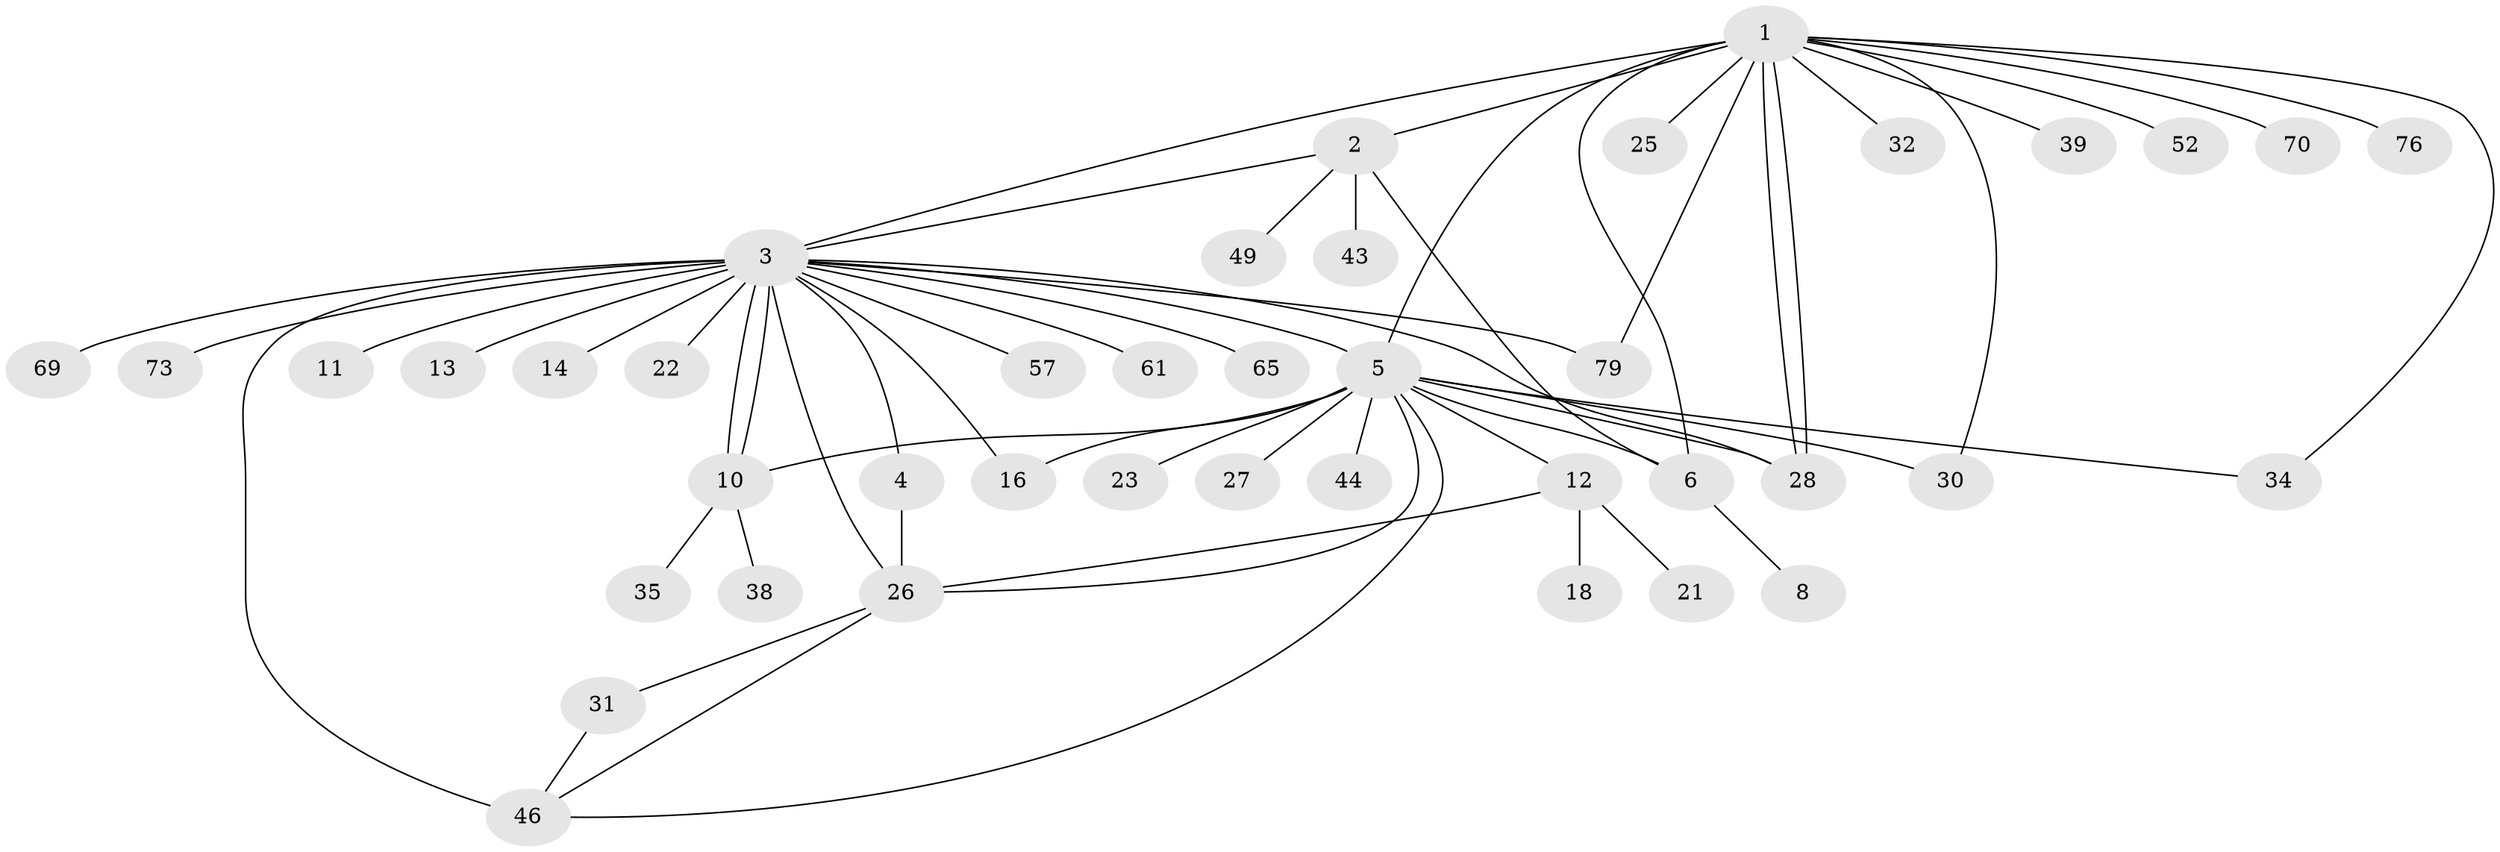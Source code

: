 // original degree distribution, {18: 0.012195121951219513, 2: 0.2926829268292683, 23: 0.012195121951219513, 7: 0.012195121951219513, 6: 0.036585365853658534, 4: 0.036585365853658534, 1: 0.4878048780487805, 8: 0.036585365853658534, 5: 0.036585365853658534, 3: 0.036585365853658534}
// Generated by graph-tools (version 1.1) at 2025/14/03/09/25 04:14:31]
// undirected, 41 vertices, 59 edges
graph export_dot {
graph [start="1"]
  node [color=gray90,style=filled];
  1;
  2 [super="+17"];
  3;
  4;
  5 [super="+58+41+9+19+7"];
  6 [super="+81+72"];
  8;
  10 [super="+74+77+45+20"];
  11;
  12;
  13 [super="+80"];
  14 [super="+24"];
  16;
  18 [super="+40"];
  21;
  22 [super="+42"];
  23;
  25;
  26 [super="+29+60"];
  27 [super="+54"];
  28;
  30;
  31;
  32;
  34;
  35 [super="+53"];
  38 [super="+56"];
  39;
  43;
  44;
  46 [super="+47"];
  49;
  52;
  57;
  61 [super="+66"];
  65;
  69;
  70;
  73;
  76;
  79;
  1 -- 2;
  1 -- 3;
  1 -- 5 [weight=4];
  1 -- 6;
  1 -- 25;
  1 -- 28;
  1 -- 28;
  1 -- 30;
  1 -- 32;
  1 -- 34;
  1 -- 39;
  1 -- 52;
  1 -- 70;
  1 -- 76;
  1 -- 79;
  2 -- 49;
  2 -- 3;
  2 -- 6;
  2 -- 43;
  3 -- 4;
  3 -- 5;
  3 -- 10 [weight=2];
  3 -- 10;
  3 -- 11;
  3 -- 13;
  3 -- 14;
  3 -- 16;
  3 -- 22;
  3 -- 26;
  3 -- 28;
  3 -- 46 [weight=3];
  3 -- 57;
  3 -- 61;
  3 -- 65;
  3 -- 69;
  3 -- 73;
  3 -- 79;
  4 -- 26;
  5 -- 46;
  5 -- 34;
  5 -- 10;
  5 -- 12;
  5 -- 44;
  5 -- 16;
  5 -- 23;
  5 -- 27;
  5 -- 6;
  5 -- 26;
  5 -- 28;
  5 -- 30;
  6 -- 8;
  10 -- 35;
  10 -- 38;
  12 -- 18;
  12 -- 21;
  12 -- 26 [weight=2];
  26 -- 46;
  26 -- 31;
  31 -- 46;
}
